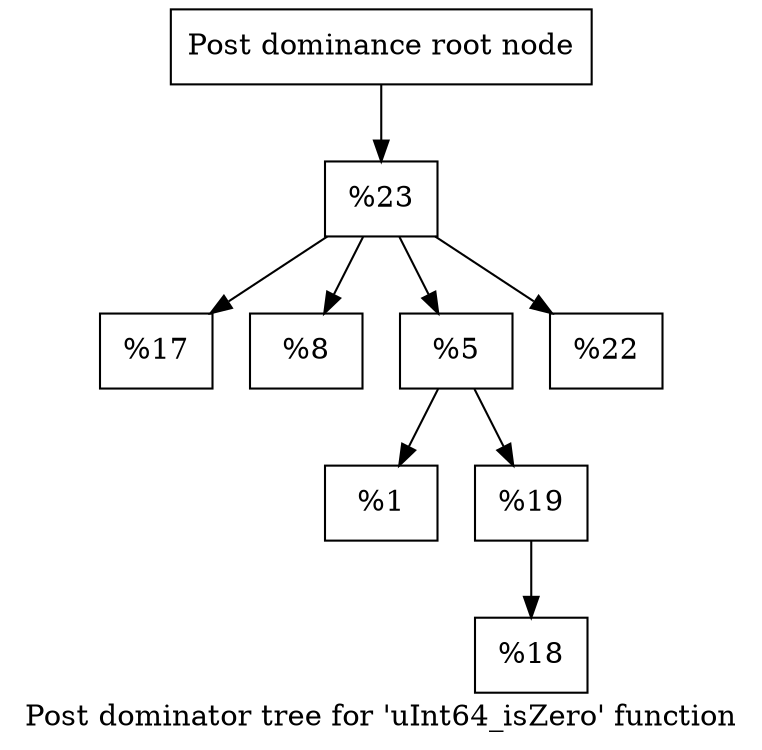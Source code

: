 digraph "Post dominator tree for 'uInt64_isZero' function" {
	label="Post dominator tree for 'uInt64_isZero' function";

	Node0xfb5a00 [shape=record,label="{Post dominance root node}"];
	Node0xfb5a00 -> Node0xfb5980;
	Node0xfb5980 [shape=record,label="{%23}"];
	Node0xfb5980 -> Node0x1344c90;
	Node0xfb5980 -> Node0x133a610;
	Node0xfb5980 -> Node0x12b0f30;
	Node0xfb5980 -> Node0x132f070;
	Node0x1344c90 [shape=record,label="{%17}"];
	Node0x133a610 [shape=record,label="{%8}"];
	Node0x12b0f30 [shape=record,label="{%5}"];
	Node0x12b0f30 -> Node0x10f1730;
	Node0x12b0f30 -> Node0x10f1fe0;
	Node0x10f1730 [shape=record,label="{%1}"];
	Node0x10f1fe0 [shape=record,label="{%19}"];
	Node0x10f1fe0 -> Node0x1314a10;
	Node0x1314a10 [shape=record,label="{%18}"];
	Node0x132f070 [shape=record,label="{%22}"];
}
